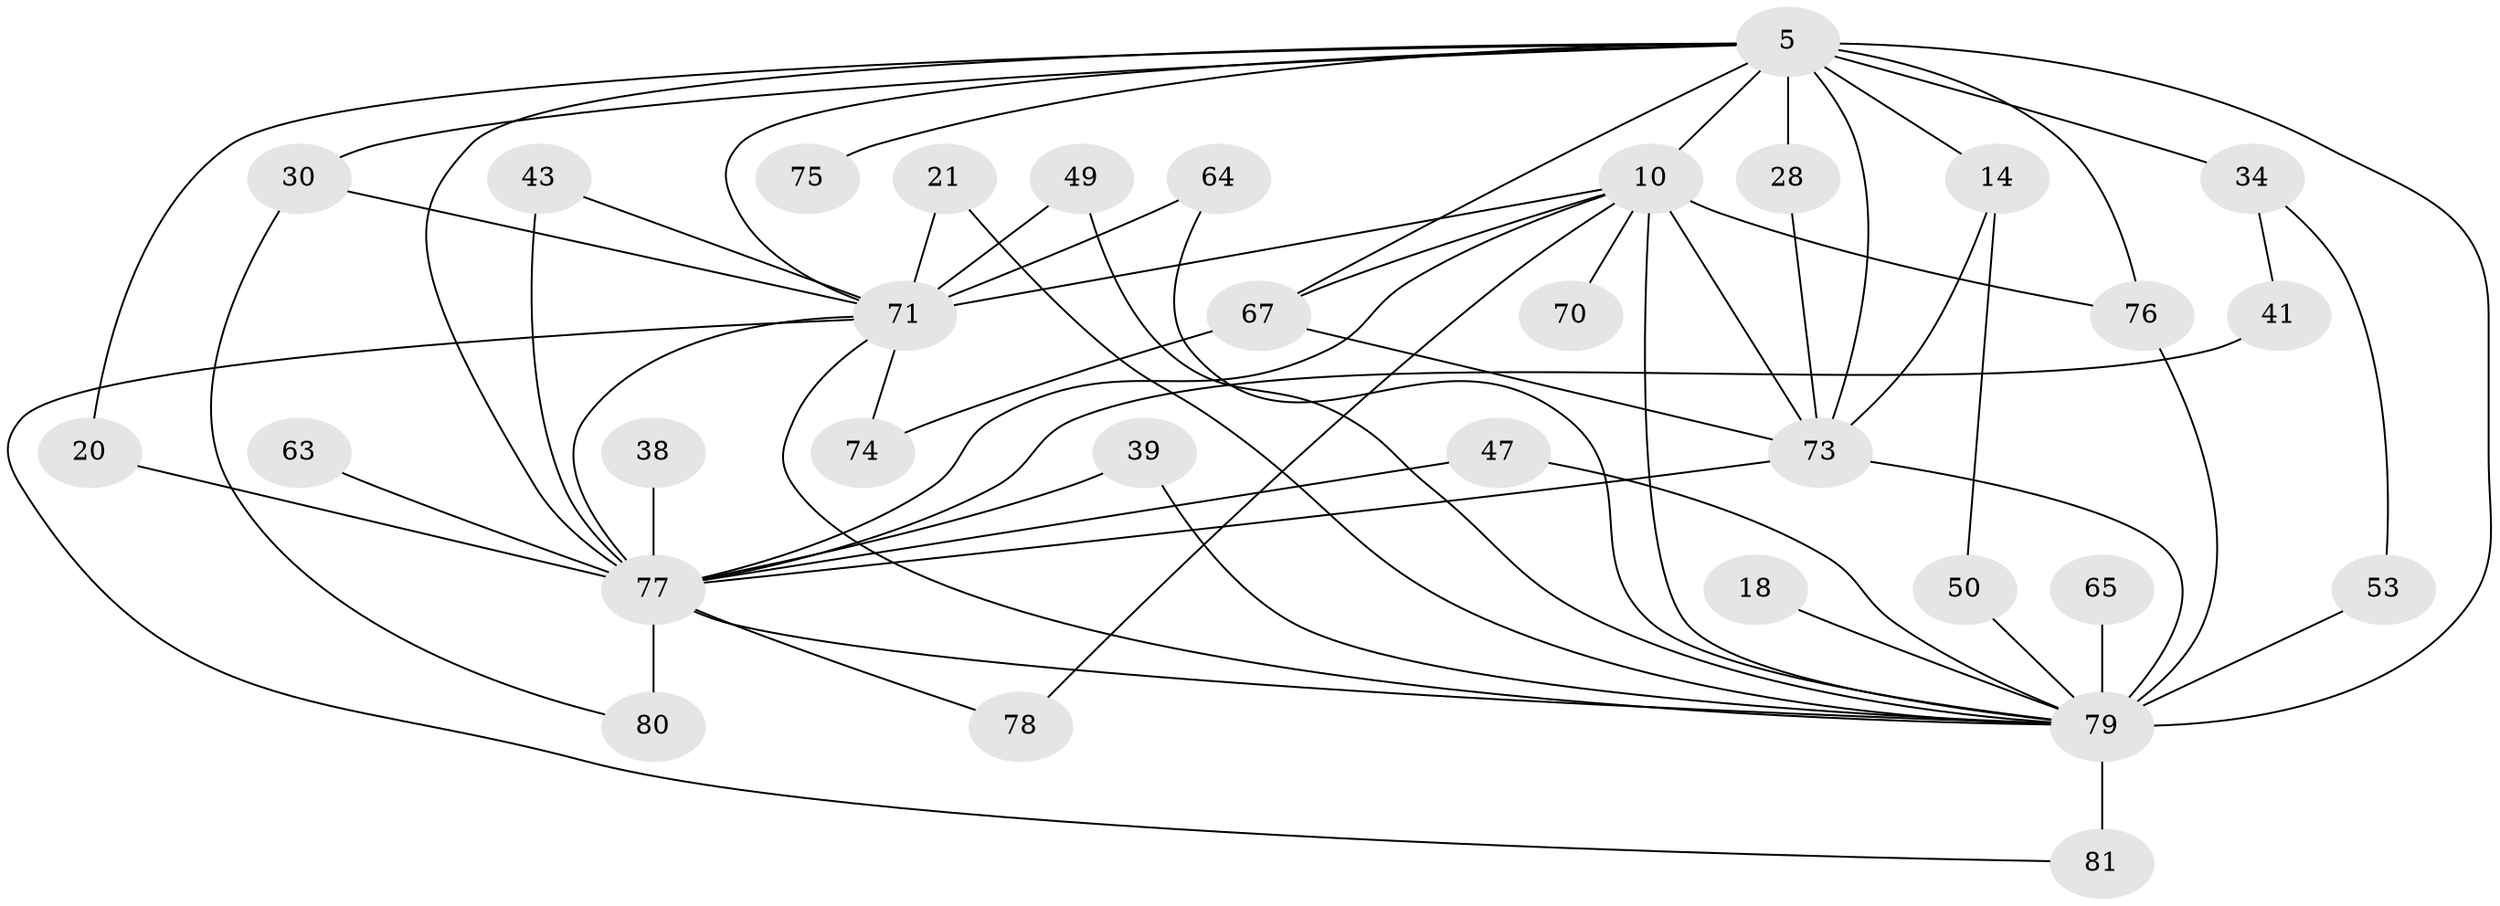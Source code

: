 // original degree distribution, {18: 0.024691358024691357, 14: 0.024691358024691357, 17: 0.037037037037037035, 20: 0.012345679012345678, 19: 0.024691358024691357, 9: 0.012345679012345678, 5: 0.037037037037037035, 4: 0.13580246913580246, 6: 0.012345679012345678, 2: 0.4691358024691358, 3: 0.20987654320987653}
// Generated by graph-tools (version 1.1) at 2025/46/03/04/25 21:46:40]
// undirected, 32 vertices, 61 edges
graph export_dot {
graph [start="1"]
  node [color=gray90,style=filled];
  5 [super="+2+4"];
  10 [super="+7"];
  14;
  18;
  20;
  21;
  28;
  30;
  34;
  38;
  39;
  41;
  43;
  47;
  49;
  50;
  53;
  63;
  64 [super="+31"];
  65;
  67 [super="+61"];
  70;
  71 [super="+32+58+69"];
  73 [super="+35+33+52+51+72"];
  74;
  75;
  76 [super="+60"];
  77 [super="+57+6"];
  78;
  79 [super="+25+62+68+55"];
  80 [super="+40"];
  81 [super="+44"];
  5 -- 10 [weight=8];
  5 -- 20;
  5 -- 28 [weight=2];
  5 -- 34 [weight=2];
  5 -- 14 [weight=2];
  5 -- 30;
  5 -- 75 [weight=2];
  5 -- 67 [weight=2];
  5 -- 76;
  5 -- 79 [weight=17];
  5 -- 77 [weight=9];
  5 -- 73 [weight=2];
  5 -- 71;
  10 -- 78;
  10 -- 67 [weight=2];
  10 -- 70;
  10 -- 71 [weight=7];
  10 -- 79 [weight=7];
  10 -- 76;
  10 -- 77 [weight=5];
  10 -- 73;
  14 -- 50;
  14 -- 73;
  18 -- 79 [weight=2];
  20 -- 77;
  21 -- 79;
  21 -- 71;
  28 -- 73;
  30 -- 80;
  30 -- 71;
  34 -- 41;
  34 -- 53;
  38 -- 77 [weight=2];
  39 -- 79;
  39 -- 77;
  41 -- 77;
  43 -- 77;
  43 -- 71;
  47 -- 79;
  47 -- 77;
  49 -- 71;
  49 -- 79;
  50 -- 79;
  53 -- 79;
  63 -- 77 [weight=2];
  64 -- 79;
  64 -- 71 [weight=2];
  65 -- 79 [weight=2];
  67 -- 74;
  67 -- 73;
  71 -- 81;
  71 -- 77 [weight=3];
  71 -- 74;
  71 -- 79;
  73 -- 77 [weight=4];
  73 -- 79 [weight=3];
  76 -- 79;
  77 -- 79 [weight=6];
  77 -- 78;
  77 -- 80 [weight=2];
  79 -- 81 [weight=2];
}
